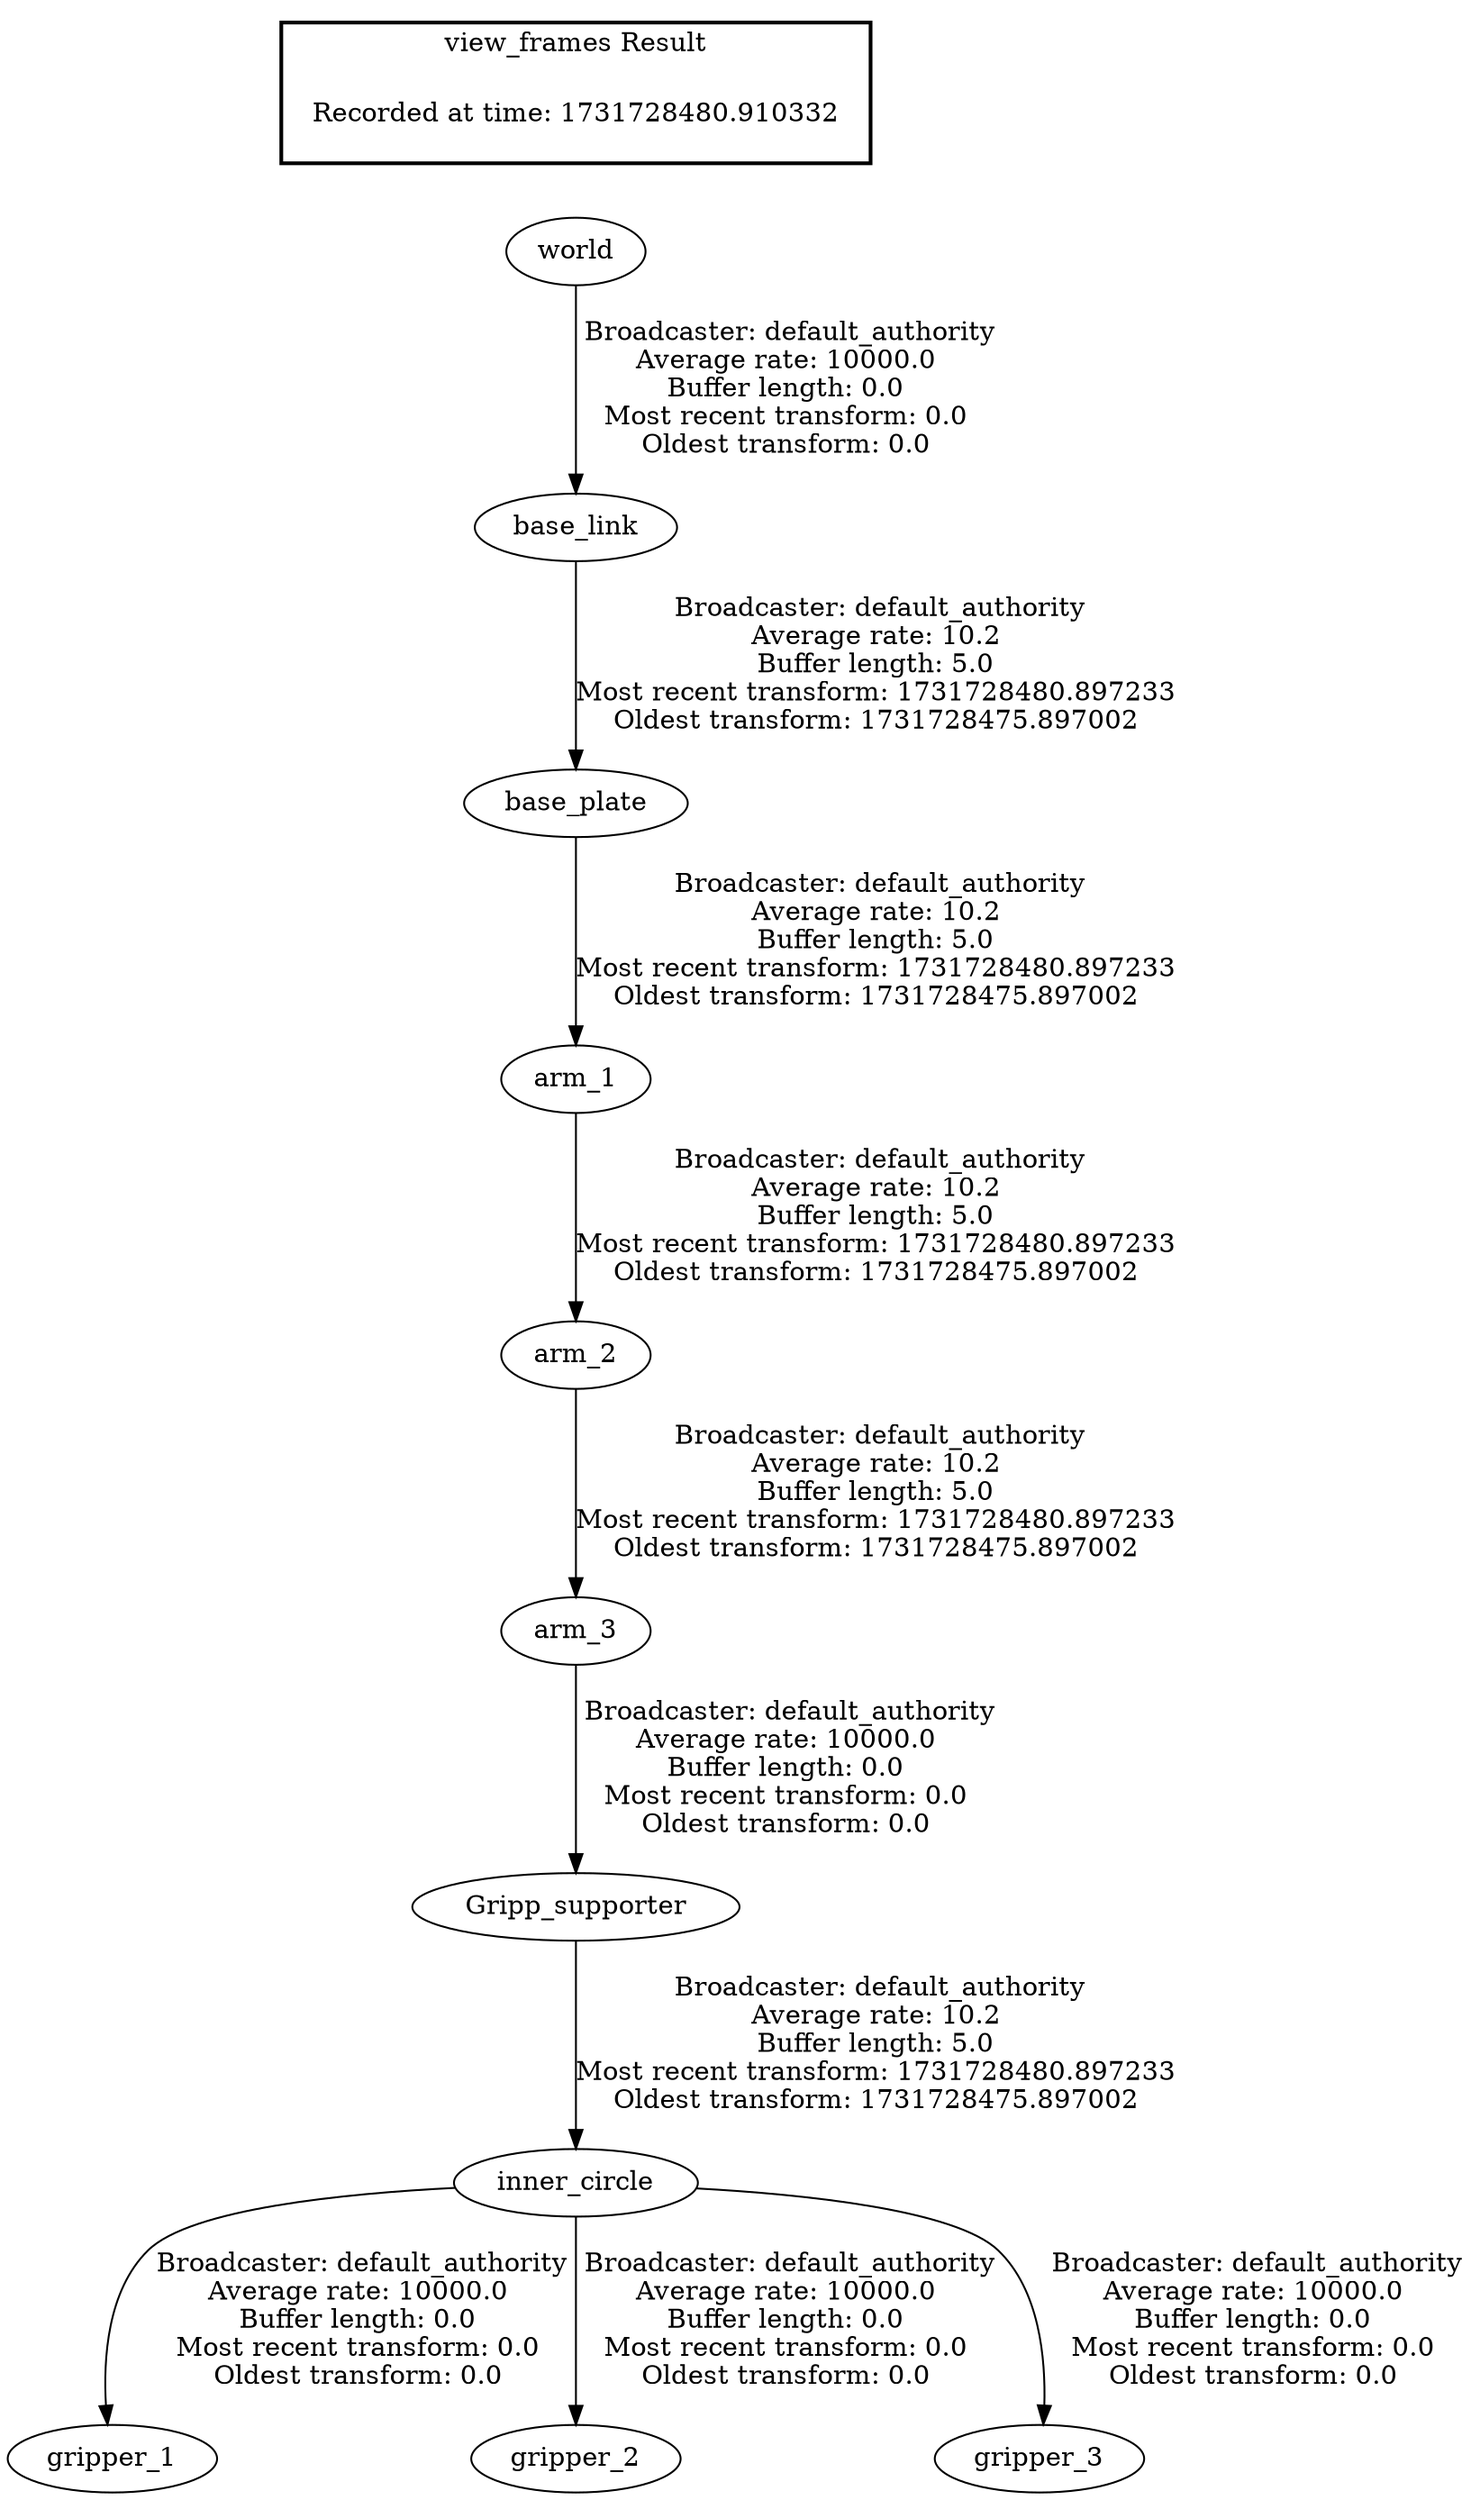 digraph G {
"arm_3" -> "Gripp_supporter"[label=" Broadcaster: default_authority\nAverage rate: 10000.0\nBuffer length: 0.0\nMost recent transform: 0.0\nOldest transform: 0.0\n"];
"arm_2" -> "arm_3"[label=" Broadcaster: default_authority\nAverage rate: 10.2\nBuffer length: 5.0\nMost recent transform: 1731728480.897233\nOldest transform: 1731728475.897002\n"];
"inner_circle" -> "gripper_1"[label=" Broadcaster: default_authority\nAverage rate: 10000.0\nBuffer length: 0.0\nMost recent transform: 0.0\nOldest transform: 0.0\n"];
"Gripp_supporter" -> "inner_circle"[label=" Broadcaster: default_authority\nAverage rate: 10.2\nBuffer length: 5.0\nMost recent transform: 1731728480.897233\nOldest transform: 1731728475.897002\n"];
"inner_circle" -> "gripper_2"[label=" Broadcaster: default_authority\nAverage rate: 10000.0\nBuffer length: 0.0\nMost recent transform: 0.0\nOldest transform: 0.0\n"];
"inner_circle" -> "gripper_3"[label=" Broadcaster: default_authority\nAverage rate: 10000.0\nBuffer length: 0.0\nMost recent transform: 0.0\nOldest transform: 0.0\n"];
"world" -> "base_link"[label=" Broadcaster: default_authority\nAverage rate: 10000.0\nBuffer length: 0.0\nMost recent transform: 0.0\nOldest transform: 0.0\n"];
"arm_1" -> "arm_2"[label=" Broadcaster: default_authority\nAverage rate: 10.2\nBuffer length: 5.0\nMost recent transform: 1731728480.897233\nOldest transform: 1731728475.897002\n"];
"base_plate" -> "arm_1"[label=" Broadcaster: default_authority\nAverage rate: 10.2\nBuffer length: 5.0\nMost recent transform: 1731728480.897233\nOldest transform: 1731728475.897002\n"];
"base_link" -> "base_plate"[label=" Broadcaster: default_authority\nAverage rate: 10.2\nBuffer length: 5.0\nMost recent transform: 1731728480.897233\nOldest transform: 1731728475.897002\n"];
edge [style=invis];
 subgraph cluster_legend { style=bold; color=black; label ="view_frames Result";
"Recorded at time: 1731728480.910332"[ shape=plaintext ] ;
}->"world";
}